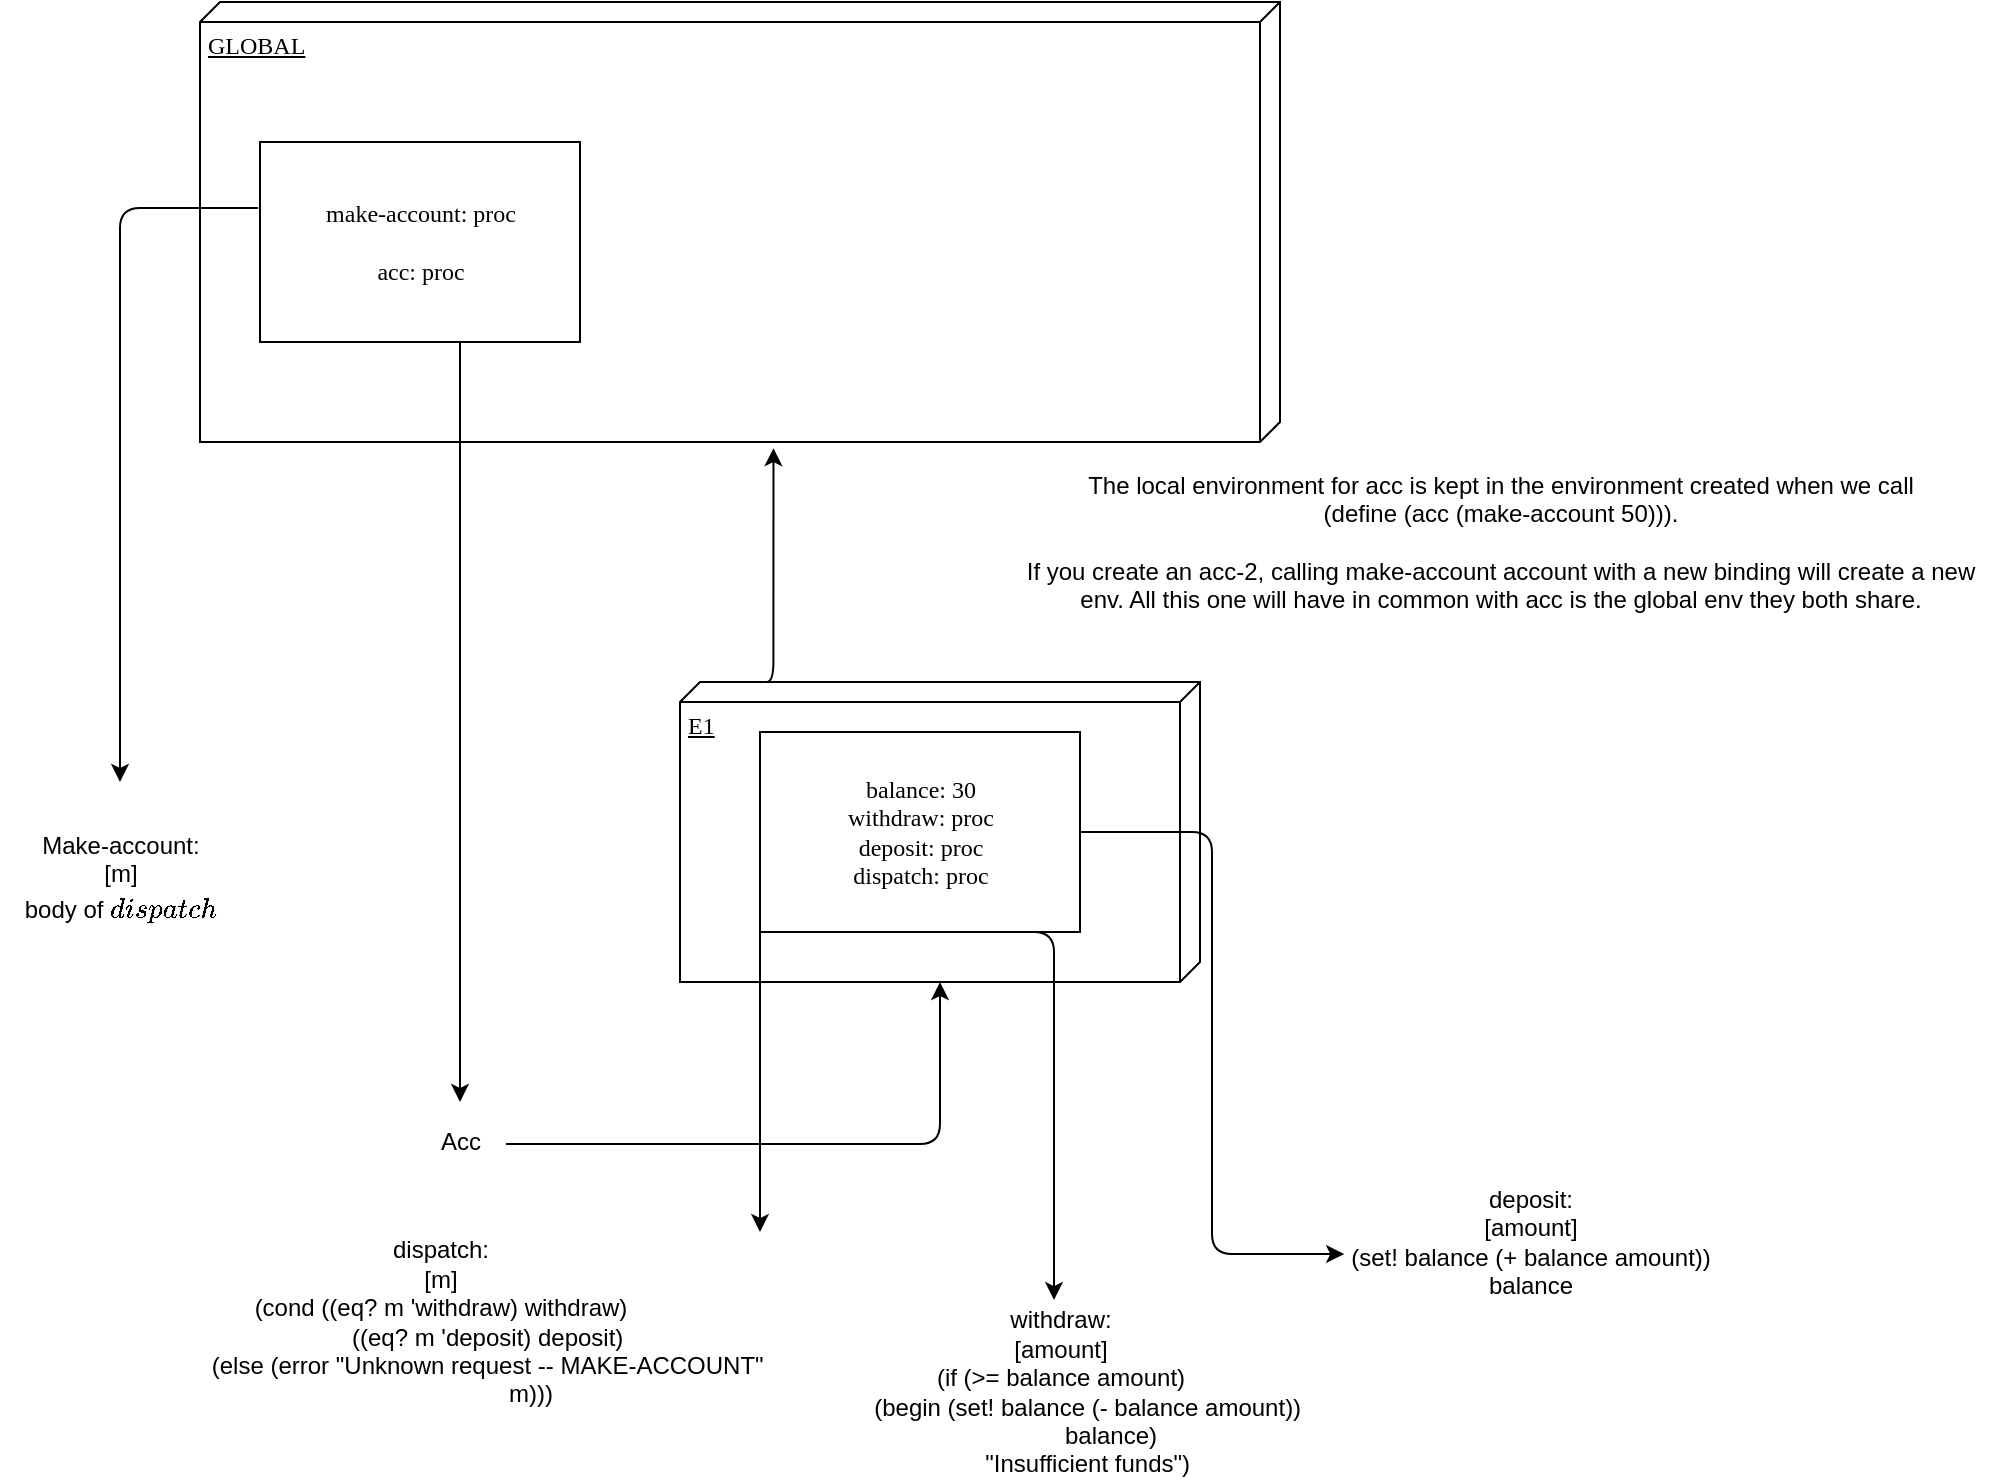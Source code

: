 <mxfile version="13.6.2" type="device"><diagram name="Page-1" id="5f0bae14-7c28-e335-631c-24af17079c00"><mxGraphModel dx="702" dy="736" grid="1" gridSize="10" guides="1" tooltips="1" connect="1" arrows="1" fold="1" page="1" pageScale="1" pageWidth="1100" pageHeight="850" background="#ffffff" math="0" shadow="0"><root><mxCell id="0"/><mxCell id="1" parent="0"/><mxCell id="39150e848f15840c-1" value="GLOBAL" style="verticalAlign=top;align=left;spacingTop=8;spacingLeft=2;spacingRight=12;shape=cube;size=10;direction=south;fontStyle=4;html=1;rounded=0;shadow=0;comic=0;labelBackgroundColor=none;strokeWidth=1;fontFamily=Verdana;fontSize=12" parent="1" vertex="1"><mxGeometry x="130" y="70" width="540" height="220" as="geometry"/></mxCell><mxCell id="39150e848f15840c-3" value="E1" style="verticalAlign=top;align=left;spacingTop=8;spacingLeft=2;spacingRight=12;shape=cube;size=10;direction=south;fontStyle=4;html=1;rounded=0;shadow=0;comic=0;labelBackgroundColor=none;strokeWidth=1;fontFamily=Verdana;fontSize=12" parent="1" vertex="1"><mxGeometry x="370" y="410" width="260" height="150" as="geometry"/></mxCell><mxCell id="39150e848f15840c-4" value="&lt;div&gt;make-account: proc&lt;br&gt;&lt;/div&gt;&lt;br&gt;acc: proc" style="html=1;rounded=0;shadow=0;comic=0;labelBackgroundColor=none;strokeWidth=1;fontFamily=Verdana;fontSize=12;align=center;" parent="1" vertex="1"><mxGeometry x="160" y="140" width="160" height="100" as="geometry"/></mxCell><mxCell id="nwEbYjXfQ7t7owCnMxV2-3" value="" style="edgeStyle=segmentEdgeStyle;endArrow=classic;html=1;exitX=-0.006;exitY=0.33;exitDx=0;exitDy=0;exitPerimeter=0;" edge="1" parent="1" source="39150e848f15840c-4"><mxGeometry width="50" height="50" relative="1" as="geometry"><mxPoint x="50" y="220" as="sourcePoint"/><mxPoint x="90" y="460" as="targetPoint"/></mxGeometry></mxCell><mxCell id="nwEbYjXfQ7t7owCnMxV2-4" value="&lt;div&gt;Make-account:&lt;/div&gt;&lt;div&gt;&lt;span class=&quot;pl-c&quot;&gt;[m&lt;/span&gt;]&lt;br&gt;&lt;table class=&quot;highlight tab-size js-file-line-container&quot;&gt;&lt;tbody&gt;&lt;tr&gt;&lt;td id=&quot;LC70&quot; class=&quot;blob-code blob-code-inner js-file-line&quot;&gt;&lt;span class=&quot;pl-c&quot;&gt;body of `dispatch`&lt;br&gt;&lt;/span&gt;&lt;/td&gt;&lt;/tr&gt;&lt;tr&gt;&lt;/tr&gt;&lt;/tbody&gt;&lt;/table&gt;&lt;span class=&quot;pl-c&quot;&gt;&lt;/span&gt;&lt;/div&gt;" style="text;html=1;align=center;verticalAlign=middle;resizable=0;points=[];autosize=1;" vertex="1" parent="1"><mxGeometry x="30" y="480" width="120" height="60" as="geometry"/></mxCell><mxCell id="nwEbYjXfQ7t7owCnMxV2-5" value="" style="edgeStyle=segmentEdgeStyle;endArrow=classic;html=1;" edge="1" parent="1" source="39150e848f15840c-4"><mxGeometry width="50" height="50" relative="1" as="geometry"><mxPoint x="230" y="400" as="sourcePoint"/><mxPoint x="260" y="620" as="targetPoint"/></mxGeometry></mxCell><mxCell id="nwEbYjXfQ7t7owCnMxV2-6" value="Acc" style="text;html=1;align=center;verticalAlign=middle;resizable=0;points=[];autosize=1;" vertex="1" parent="1"><mxGeometry x="240" y="630" width="40" height="20" as="geometry"/></mxCell><mxCell id="nwEbYjXfQ7t7owCnMxV2-7" value="" style="edgeStyle=segmentEdgeStyle;endArrow=classic;html=1;exitX=1.075;exitY=0.55;exitDx=0;exitDy=0;exitPerimeter=0;" edge="1" parent="1" source="nwEbYjXfQ7t7owCnMxV2-6" target="39150e848f15840c-3"><mxGeometry width="50" height="50" relative="1" as="geometry"><mxPoint x="370" y="690" as="sourcePoint"/><mxPoint x="430" y="561" as="targetPoint"/><Array as="points"><mxPoint x="500" y="641"/></Array></mxGeometry></mxCell><mxCell id="nwEbYjXfQ7t7owCnMxV2-8" value="" style="edgeStyle=segmentEdgeStyle;endArrow=classic;html=1;entryX=1.014;entryY=0.469;entryDx=0;entryDy=0;entryPerimeter=0;" edge="1" parent="1" target="39150e848f15840c-1"><mxGeometry width="50" height="50" relative="1" as="geometry"><mxPoint x="410" y="410" as="sourcePoint"/><mxPoint x="460" y="360" as="targetPoint"/></mxGeometry></mxCell><mxCell id="nwEbYjXfQ7t7owCnMxV2-9" value="&lt;div&gt;balance: 30&lt;br&gt;&lt;/div&gt;withdraw: proc&lt;br&gt;&lt;div&gt;deposit: proc&lt;/div&gt;&lt;div&gt;dispatch: proc&lt;br&gt;&lt;/div&gt;" style="html=1;rounded=0;shadow=0;comic=0;labelBackgroundColor=none;strokeWidth=1;fontFamily=Verdana;fontSize=12;align=center;" vertex="1" parent="1"><mxGeometry x="410" y="435" width="160" height="100" as="geometry"/></mxCell><mxCell id="nwEbYjXfQ7t7owCnMxV2-10" value="withdraw:&lt;br&gt;[amount]&lt;br&gt;(if (&amp;gt;= balance amount)&lt;br&gt;&amp;nbsp;&amp;nbsp;&amp;nbsp;&amp;nbsp;&amp;nbsp;&amp;nbsp;&amp;nbsp; (begin (set! balance (- balance amount))&lt;br&gt;&amp;nbsp;&amp;nbsp;&amp;nbsp;&amp;nbsp;&amp;nbsp;&amp;nbsp;&amp;nbsp;&amp;nbsp;&amp;nbsp;&amp;nbsp;&amp;nbsp;&amp;nbsp;&amp;nbsp;&amp;nbsp; balance)&lt;br&gt;&amp;nbsp;&amp;nbsp;&amp;nbsp;&amp;nbsp;&amp;nbsp;&amp;nbsp;&amp;nbsp; &quot;Insufficient funds&quot;)" style="text;html=1;align=center;verticalAlign=middle;resizable=0;points=[];autosize=1;" vertex="1" parent="1"><mxGeometry x="430" y="720" width="260" height="90" as="geometry"/></mxCell><mxCell id="nwEbYjXfQ7t7owCnMxV2-11" value="" style="edgeStyle=elbowEdgeStyle;elbow=horizontal;endArrow=classic;html=1;exitX=0.5;exitY=1;exitDx=0;exitDy=0;entryX=0.488;entryY=-0.011;entryDx=0;entryDy=0;entryPerimeter=0;" edge="1" parent="1" source="nwEbYjXfQ7t7owCnMxV2-9" target="nwEbYjXfQ7t7owCnMxV2-10"><mxGeometry width="50" height="50" relative="1" as="geometry"><mxPoint x="550" y="650" as="sourcePoint"/><mxPoint x="600" y="600" as="targetPoint"/><Array as="points"><mxPoint x="557" y="630"/></Array></mxGeometry></mxCell><mxCell id="nwEbYjXfQ7t7owCnMxV2-12" value="deposit:&lt;br&gt;[amount]&lt;br&gt;(set! balance (+ balance amount))&lt;br&gt;balance" style="text;html=1;align=center;verticalAlign=middle;resizable=0;points=[];autosize=1;" vertex="1" parent="1"><mxGeometry x="700" y="660" width="190" height="60" as="geometry"/></mxCell><mxCell id="nwEbYjXfQ7t7owCnMxV2-13" value="" style="edgeStyle=elbowEdgeStyle;elbow=horizontal;endArrow=classic;html=1;exitX=1;exitY=0.5;exitDx=0;exitDy=0;entryX=0.011;entryY=0.6;entryDx=0;entryDy=0;entryPerimeter=0;" edge="1" parent="1" source="nwEbYjXfQ7t7owCnMxV2-9" target="nwEbYjXfQ7t7owCnMxV2-12"><mxGeometry width="50" height="50" relative="1" as="geometry"><mxPoint x="650" y="650" as="sourcePoint"/><mxPoint x="700" y="600" as="targetPoint"/></mxGeometry></mxCell><mxCell id="nwEbYjXfQ7t7owCnMxV2-15" value="&lt;div&gt;dispatch:&lt;/div&gt;&lt;div&gt;[m]&lt;br&gt;(cond ((eq? m 'withdraw) withdraw)&lt;br&gt;&amp;nbsp;&amp;nbsp;&amp;nbsp;&amp;nbsp;&amp;nbsp;&amp;nbsp;&amp;nbsp;&amp;nbsp;&amp;nbsp;&amp;nbsp;&amp;nbsp;&amp;nbsp;&amp;nbsp; ((eq? m 'deposit) deposit)&lt;br&gt;&amp;nbsp;&amp;nbsp;&amp;nbsp;&amp;nbsp;&amp;nbsp;&amp;nbsp;&amp;nbsp;&amp;nbsp;&amp;nbsp;&amp;nbsp;&amp;nbsp;&amp;nbsp;&amp;nbsp; (else (error &quot;Unknown request -- MAKE-ACCOUNT&quot;&lt;br&gt;&amp;nbsp;&amp;nbsp;&amp;nbsp;&amp;nbsp;&amp;nbsp;&amp;nbsp;&amp;nbsp;&amp;nbsp;&amp;nbsp;&amp;nbsp;&amp;nbsp;&amp;nbsp;&amp;nbsp;&amp;nbsp;&amp;nbsp;&amp;nbsp;&amp;nbsp;&amp;nbsp;&amp;nbsp;&amp;nbsp;&amp;nbsp;&amp;nbsp;&amp;nbsp;&amp;nbsp;&amp;nbsp;&amp;nbsp; m)))&lt;br&gt;&lt;/div&gt;" style="text;html=1;align=center;verticalAlign=middle;resizable=0;points=[];autosize=1;" vertex="1" parent="1"><mxGeometry x="80" y="685" width="340" height="90" as="geometry"/></mxCell><mxCell id="nwEbYjXfQ7t7owCnMxV2-16" value="" style="edgeStyle=elbowEdgeStyle;elbow=horizontal;endArrow=classic;html=1;exitX=0;exitY=0.5;exitDx=0;exitDy=0;" edge="1" parent="1" source="nwEbYjXfQ7t7owCnMxV2-9" target="nwEbYjXfQ7t7owCnMxV2-15"><mxGeometry width="50" height="50" relative="1" as="geometry"><mxPoint x="340" y="620" as="sourcePoint"/><mxPoint x="390" y="570" as="targetPoint"/></mxGeometry></mxCell><mxCell id="nwEbYjXfQ7t7owCnMxV2-17" value="&lt;div&gt;The local environment for acc is kept in the environment created when we call &lt;span class=&quot;pl-c&quot;&gt;&lt;br&gt;&lt;/span&gt;&lt;/div&gt;&lt;div&gt;&lt;span class=&quot;pl-c&quot;&gt;(define (acc (make-account 50))).&lt;br&gt;&lt;br&gt;If you create an acc-2, calling make-account account with a new binding will create a new&lt;br&gt;env. All this one will have in common with acc is the global env they both share.&lt;br&gt;&lt;/span&gt;&lt;/div&gt;" style="text;html=1;align=center;verticalAlign=middle;resizable=0;points=[];autosize=1;" vertex="1" parent="1"><mxGeometry x="535" y="300" width="490" height="80" as="geometry"/></mxCell></root></mxGraphModel></diagram></mxfile>